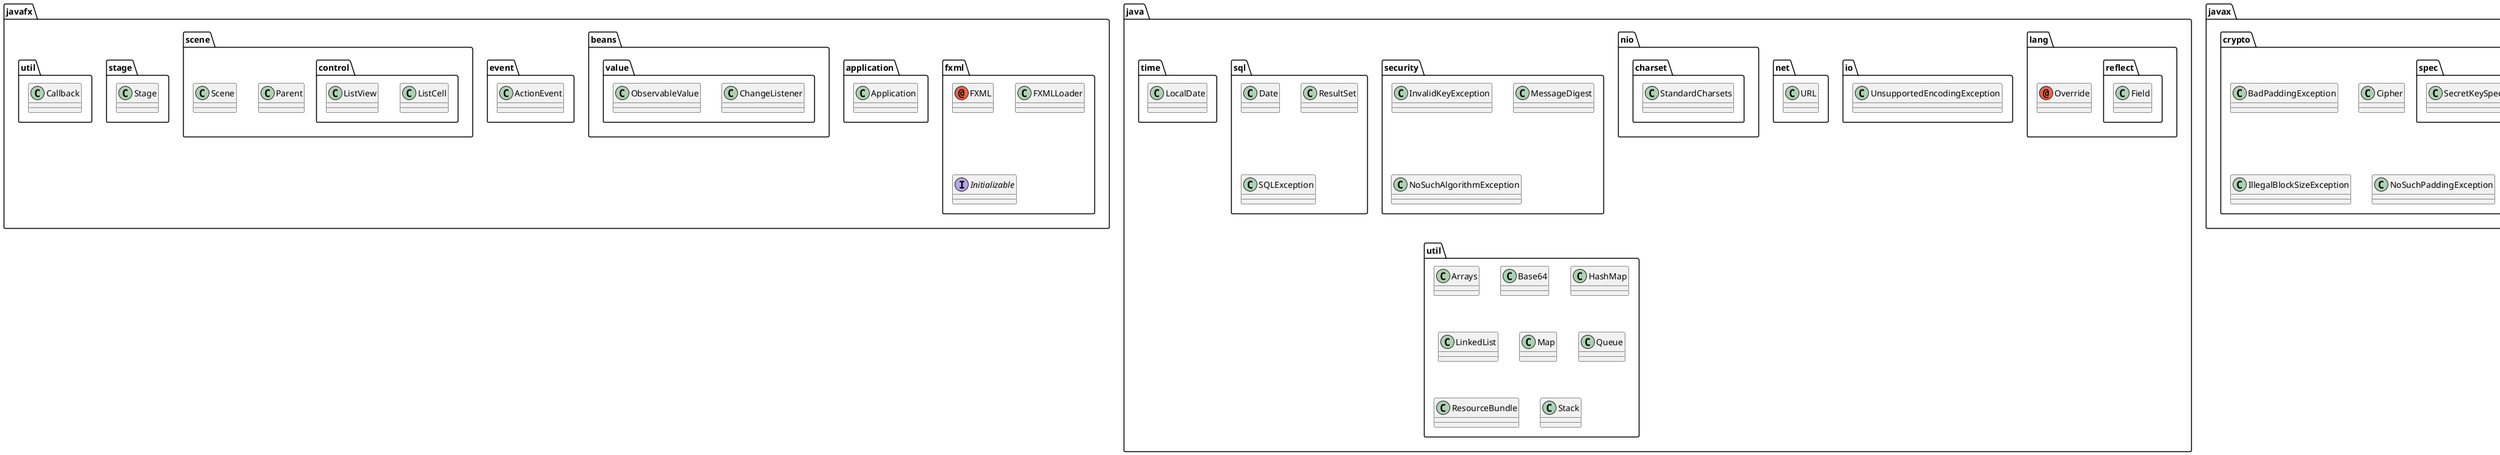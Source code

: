 @startuml
annotation java.lang.Override
annotation javafx.fxml.FXML
class application.AESEncryption
class application.ColoredCell
class application.DatabaseHandler
class application.ListInterface
class application.Request
class application.User
class application.Yaccount
class controller.AdminController
class controller.BasicController
class controller.LoginController
class controller.RegisterController
class java.io.UnsupportedEncodingException
class java.lang.reflect.Field
class java.net.URL
class java.nio.charset.StandardCharsets
class java.security.InvalidKeyException
class java.security.MessageDigest
class java.security.NoSuchAlgorithmException
class java.sql.Date
class java.sql.ResultSet
class java.sql.SQLException
class java.time.LocalDate
class java.util.Arrays
class java.util.Base64
class java.util.HashMap
class java.util.LinkedList
class java.util.Map
class java.util.Queue
class java.util.ResourceBundle
class java.util.Stack
class javafx.application.Application
class javafx.beans.value.ChangeListener
class javafx.beans.value.ObservableValue
class javafx.event.ActionEvent
class javafx.fxml.FXMLLoader
class javafx.scene.Parent
class javafx.scene.Scene
class javafx.scene.control.ListCell
class javafx.scene.control.ListView
class javafx.stage.Stage
class javafx.util.Callback
class javax.crypto.BadPaddingException
class javax.crypto.Cipher
class javax.crypto.IllegalBlockSizeException
class javax.crypto.NoSuchPaddingException
class javax.crypto.spec.SecretKeySpec
interface javafx.fxml.Initializable
application.ListInterface ..> application.Yaccount
controller.AdminController ..> application.ListInterface
controller.AdminController ..> application.Yaccount
controller.BasicController ..> application.ListInterface
controller.BasicController ..> application.Request
controller.BasicController ..> application.Yaccount
controller.LoginController ..> application.AESEncryption
controller.LoginController ..> application.Yaccount
controller.RegisterController ..> application.AESEncryption
controller.RegisterController ..> application.User
controller.RegisterController ..> application.Yaccount
@enduml